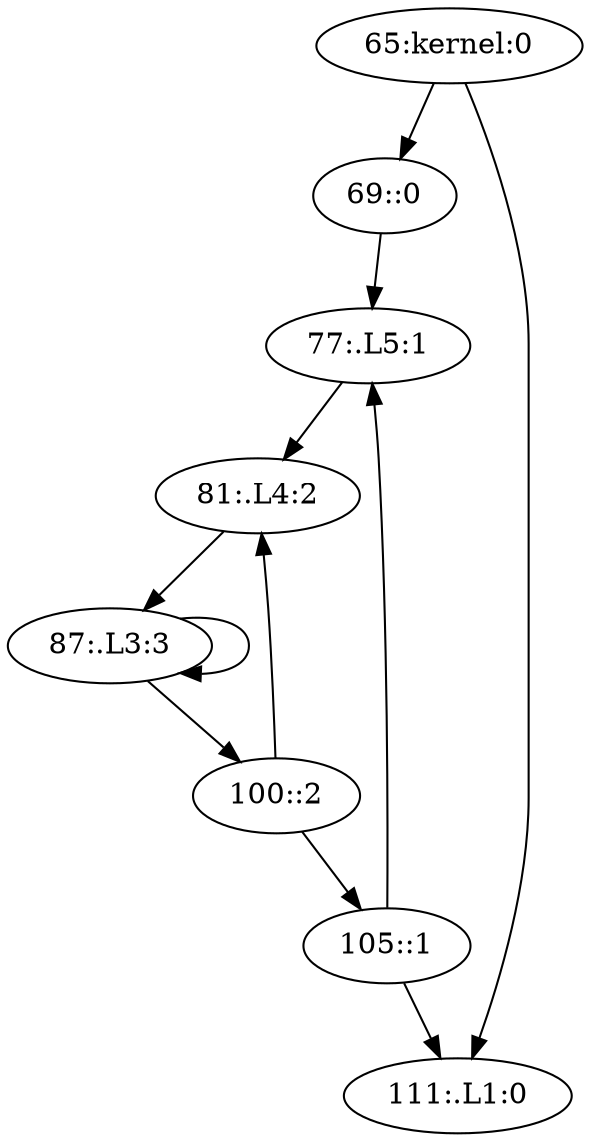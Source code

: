 digraph CFG {
65 [label="65:kernel:0"];
69 [label="69::0"];
77 [label="77:.L5:1"];
81 [label="81:.L4:2"];
87 [label="87:.L3:3"];
100 [label="100::2"];
105 [label="105::1"];
111 [label="111:.L1:0"];
65 -> 111;
65 -> 69;
69 -> 77;
77 -> 81;
81 -> 87;
87 -> 87;
87 -> 100;
100 -> 81;
100 -> 105;
105 -> 77;
105 -> 111;
}
